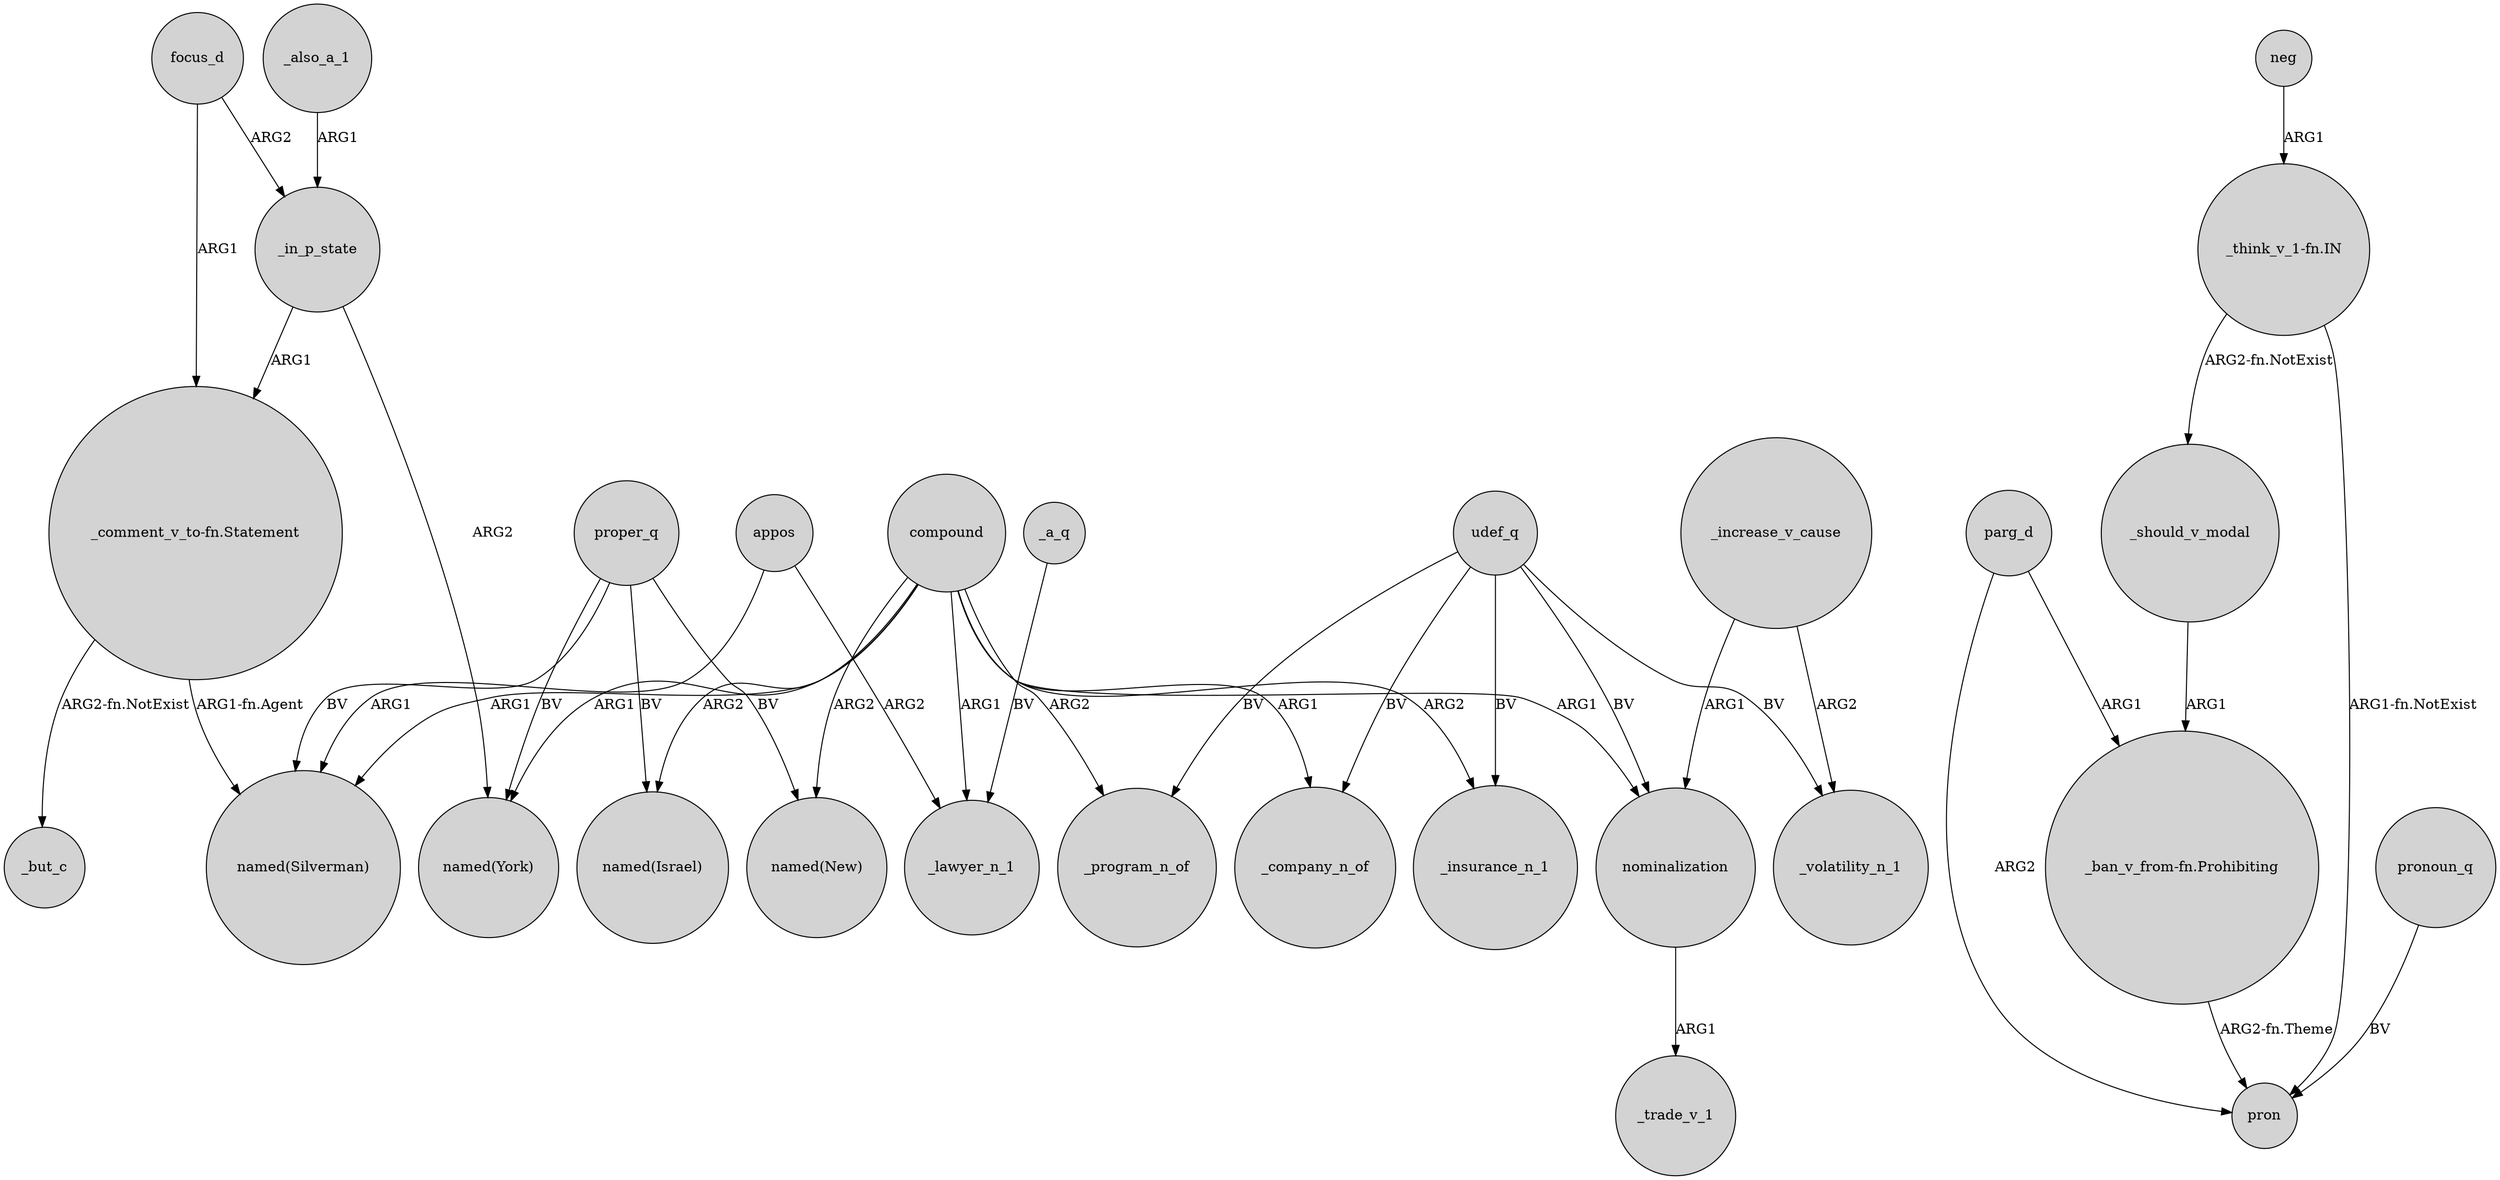 digraph {
	node [shape=circle style=filled]
	compound -> "named(Israel)" [label=ARG2]
	compound -> _program_n_of [label=ARG2]
	compound -> "named(New)" [label=ARG2]
	_a_q -> _lawyer_n_1 [label=BV]
	compound -> _insurance_n_1 [label=ARG2]
	parg_d -> "_ban_v_from-fn.Prohibiting" [label=ARG1]
	proper_q -> "named(Silverman)" [label=BV]
	compound -> _lawyer_n_1 [label=ARG1]
	udef_q -> _volatility_n_1 [label=BV]
	"_think_v_1-fn.IN" -> pron [label="ARG1-fn.NotExist"]
	proper_q -> "named(New)" [label=BV]
	udef_q -> _insurance_n_1 [label=BV]
	"_comment_v_to-fn.Statement" -> "named(Silverman)" [label="ARG1-fn.Agent"]
	compound -> "named(Silverman)" [label=ARG1]
	focus_d -> _in_p_state [label=ARG2]
	_increase_v_cause -> nominalization [label=ARG1]
	udef_q -> _program_n_of [label=BV]
	appos -> _lawyer_n_1 [label=ARG2]
	_increase_v_cause -> _volatility_n_1 [label=ARG2]
	nominalization -> _trade_v_1 [label=ARG1]
	"_ban_v_from-fn.Prohibiting" -> pron [label="ARG2-fn.Theme"]
	_should_v_modal -> "_ban_v_from-fn.Prohibiting" [label=ARG1]
	parg_d -> pron [label=ARG2]
	compound -> _company_n_of [label=ARG1]
	pronoun_q -> pron [label=BV]
	_in_p_state -> "_comment_v_to-fn.Statement" [label=ARG1]
	compound -> "named(York)" [label=ARG1]
	"_think_v_1-fn.IN" -> _should_v_modal [label="ARG2-fn.NotExist"]
	_also_a_1 -> _in_p_state [label=ARG1]
	neg -> "_think_v_1-fn.IN" [label=ARG1]
	"_comment_v_to-fn.Statement" -> _but_c [label="ARG2-fn.NotExist"]
	udef_q -> nominalization [label=BV]
	proper_q -> "named(Israel)" [label=BV]
	appos -> "named(Silverman)" [label=ARG1]
	focus_d -> "_comment_v_to-fn.Statement" [label=ARG1]
	_in_p_state -> "named(York)" [label=ARG2]
	udef_q -> _company_n_of [label=BV]
	proper_q -> "named(York)" [label=BV]
	compound -> nominalization [label=ARG1]
}
